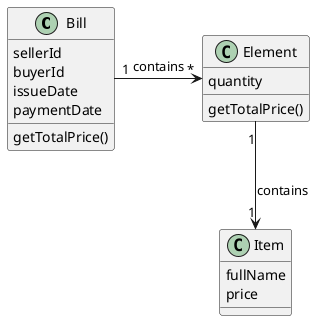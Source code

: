 @startuml

class Bill {
sellerId
buyerId
issueDate
paymentDate
getTotalPrice()
}

class Element {
quantity
getTotalPrice()
}

class Item {
fullName
price
}

Bill "1" -> "*" Element : contains

Element "1" --> "1" Item : contains



@enduml